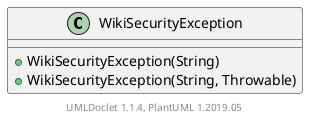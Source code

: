 @startuml

    class WikiSecurityException [[WikiSecurityException.html]] {
        +WikiSecurityException(String)
        +WikiSecurityException(String, Throwable)
    }


    center footer UMLDoclet 1.1.4, PlantUML 1.2019.05
@enduml
